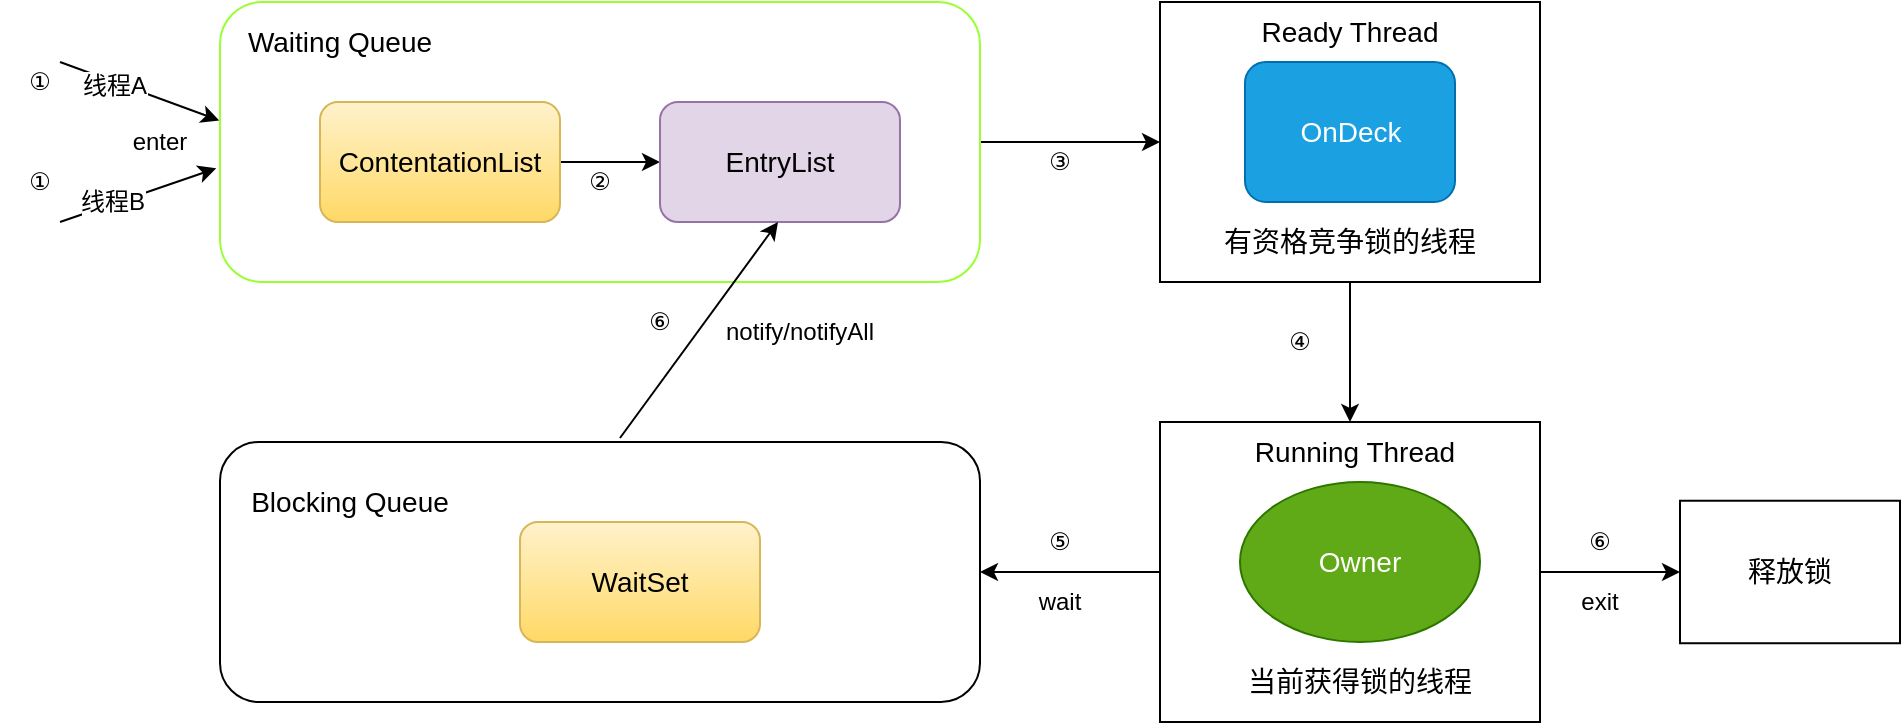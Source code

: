 <mxfile version="14.1.8" type="device"><diagram id="54U80DcKQ_4DnArp_c-U" name="第 1 页"><mxGraphModel dx="1038" dy="647" grid="1" gridSize="10" guides="1" tooltips="1" connect="1" arrows="1" fold="1" page="0" pageScale="1" pageWidth="827" pageHeight="1169" math="0" shadow="0"><root><mxCell id="0"/><mxCell id="1" parent="0"/><mxCell id="vT43q1a6Ow07wUIzVzaz-26" value="" style="edgeStyle=orthogonalEdgeStyle;rounded=0;orthogonalLoop=1;jettySize=auto;html=1;fontSize=12;" parent="1" source="vT43q1a6Ow07wUIzVzaz-2" target="vT43q1a6Ow07wUIzVzaz-7" edge="1"><mxGeometry relative="1" as="geometry"/></mxCell><mxCell id="vT43q1a6Ow07wUIzVzaz-2" value="" style="rounded=1;whiteSpace=wrap;html=1;strokeColor=#99FF33;" parent="1" vertex="1"><mxGeometry x="160" y="170" width="380" height="140" as="geometry"/></mxCell><mxCell id="vT43q1a6Ow07wUIzVzaz-24" value="" style="edgeStyle=orthogonalEdgeStyle;rounded=0;orthogonalLoop=1;jettySize=auto;html=1;fontSize=12;" parent="1" source="vT43q1a6Ow07wUIzVzaz-3" target="vT43q1a6Ow07wUIzVzaz-4" edge="1"><mxGeometry relative="1" as="geometry"/></mxCell><mxCell id="vT43q1a6Ow07wUIzVzaz-3" value="&lt;font style=&quot;font-size: 14px&quot;&gt;ContentationList&lt;/font&gt;" style="rounded=1;whiteSpace=wrap;html=1;fillColor=#fff2cc;strokeColor=#d6b656;gradientColor=#ffd966;" parent="1" vertex="1"><mxGeometry x="210" y="220" width="120" height="60" as="geometry"/></mxCell><mxCell id="vT43q1a6Ow07wUIzVzaz-4" value="&lt;font style=&quot;font-size: 14px&quot;&gt;EntryList&lt;/font&gt;" style="rounded=1;whiteSpace=wrap;html=1;fillColor=#e1d5e7;strokeColor=#9673a6;" parent="1" vertex="1"><mxGeometry x="380" y="220" width="120" height="60" as="geometry"/></mxCell><mxCell id="vT43q1a6Ow07wUIzVzaz-5" value="" style="rounded=1;whiteSpace=wrap;html=1;" parent="1" vertex="1"><mxGeometry x="160" y="390" width="380" height="130" as="geometry"/></mxCell><mxCell id="vT43q1a6Ow07wUIzVzaz-6" value="&lt;font style=&quot;font-size: 14px&quot;&gt;WaitSet&lt;/font&gt;" style="rounded=1;whiteSpace=wrap;html=1;strokeColor=#d6b656;gradientColor=#ffd966;fillColor=#fff2cc;" parent="1" vertex="1"><mxGeometry x="310" y="430" width="120" height="60" as="geometry"/></mxCell><mxCell id="vT43q1a6Ow07wUIzVzaz-29" value="" style="edgeStyle=orthogonalEdgeStyle;rounded=0;orthogonalLoop=1;jettySize=auto;html=1;fontSize=12;entryX=0.5;entryY=0;entryDx=0;entryDy=0;" parent="1" source="vT43q1a6Ow07wUIzVzaz-7" target="vT43q1a6Ow07wUIzVzaz-9" edge="1"><mxGeometry relative="1" as="geometry"><mxPoint x="728" y="370" as="targetPoint"/></mxGeometry></mxCell><mxCell id="vT43q1a6Ow07wUIzVzaz-7" value="" style="rounded=0;whiteSpace=wrap;html=1;strokeColor=#000000;glass=0;" parent="1" vertex="1"><mxGeometry x="630" y="170" width="190" height="140" as="geometry"/></mxCell><mxCell id="vT43q1a6Ow07wUIzVzaz-8" value="&lt;font style=&quot;font-size: 14px&quot;&gt;OnDeck&lt;/font&gt;" style="rounded=1;whiteSpace=wrap;html=1;strokeColor=#006EAF;fillColor=#1ba1e2;fontColor=#ffffff;" parent="1" vertex="1"><mxGeometry x="672.5" y="200" width="105" height="70" as="geometry"/></mxCell><mxCell id="vT43q1a6Ow07wUIzVzaz-33" value="" style="edgeStyle=orthogonalEdgeStyle;rounded=0;orthogonalLoop=1;jettySize=auto;html=1;fontSize=12;" parent="1" source="vT43q1a6Ow07wUIzVzaz-9" target="vT43q1a6Ow07wUIzVzaz-5" edge="1"><mxGeometry relative="1" as="geometry"/></mxCell><mxCell id="vT43q1a6Ow07wUIzVzaz-38" value="" style="edgeStyle=orthogonalEdgeStyle;rounded=0;orthogonalLoop=1;jettySize=auto;html=1;fontSize=12;" parent="1" source="vT43q1a6Ow07wUIzVzaz-9" target="vT43q1a6Ow07wUIzVzaz-37" edge="1"><mxGeometry relative="1" as="geometry"/></mxCell><mxCell id="vT43q1a6Ow07wUIzVzaz-9" value="" style="rounded=0;whiteSpace=wrap;html=1;strokeColor=#000000;shadow=0;sketch=0;glass=0;" parent="1" vertex="1"><mxGeometry x="630" y="380" width="190" height="150" as="geometry"/></mxCell><mxCell id="vT43q1a6Ow07wUIzVzaz-10" value="&lt;font style=&quot;font-size: 14px&quot;&gt;Owner&lt;/font&gt;" style="ellipse;whiteSpace=wrap;html=1;strokeColor=#2D7600;fillColor=#60a917;fontColor=#ffffff;" parent="1" vertex="1"><mxGeometry x="670" y="410" width="120" height="80" as="geometry"/></mxCell><mxCell id="vT43q1a6Ow07wUIzVzaz-11" value="&lt;font style=&quot;font-size: 14px&quot;&gt;有资格竞争锁的线程&lt;/font&gt;" style="text;html=1;strokeColor=none;fillColor=none;align=center;verticalAlign=middle;whiteSpace=wrap;rounded=0;" parent="1" vertex="1"><mxGeometry x="660" y="280" width="130" height="20" as="geometry"/></mxCell><mxCell id="vT43q1a6Ow07wUIzVzaz-12" value="&lt;font style=&quot;font-size: 14px&quot;&gt;当前获得锁的线程&lt;/font&gt;" style="text;html=1;strokeColor=none;fillColor=none;align=center;verticalAlign=middle;whiteSpace=wrap;rounded=0;shadow=0;glass=0;sketch=0;" parent="1" vertex="1"><mxGeometry x="660" y="500" width="140" height="20" as="geometry"/></mxCell><mxCell id="vT43q1a6Ow07wUIzVzaz-14" value="&lt;font style=&quot;font-size: 14px&quot;&gt;Ready Thread&lt;/font&gt;" style="text;html=1;strokeColor=none;fillColor=none;align=center;verticalAlign=middle;whiteSpace=wrap;rounded=0;shadow=0;glass=0;sketch=0;" parent="1" vertex="1"><mxGeometry x="675" y="180" width="100" height="10" as="geometry"/></mxCell><mxCell id="vT43q1a6Ow07wUIzVzaz-15" value="&lt;font style=&quot;font-size: 14px&quot;&gt;Running Thread&lt;/font&gt;" style="text;html=1;strokeColor=none;fillColor=none;align=center;verticalAlign=middle;whiteSpace=wrap;rounded=0;shadow=0;glass=0;sketch=0;" parent="1" vertex="1"><mxGeometry x="675" y="390" width="105" height="10" as="geometry"/></mxCell><mxCell id="vT43q1a6Ow07wUIzVzaz-16" value="" style="endArrow=classic;html=1;entryX=-0.001;entryY=0.423;entryDx=0;entryDy=0;entryPerimeter=0;" parent="1" target="vT43q1a6Ow07wUIzVzaz-2" edge="1"><mxGeometry width="50" height="50" relative="1" as="geometry"><mxPoint x="80" y="200" as="sourcePoint"/><mxPoint x="80" y="160" as="targetPoint"/></mxGeometry></mxCell><mxCell id="vT43q1a6Ow07wUIzVzaz-18" value="线程A" style="edgeLabel;html=1;align=center;verticalAlign=middle;resizable=0;points=[];fontSize=12;" parent="vT43q1a6Ow07wUIzVzaz-16" vertex="1" connectable="0"><mxGeometry x="-0.309" y="-2" relative="1" as="geometry"><mxPoint as="offset"/></mxGeometry></mxCell><mxCell id="vT43q1a6Ow07wUIzVzaz-17" value="" style="endArrow=classic;html=1;entryX=-0.005;entryY=0.594;entryDx=0;entryDy=0;entryPerimeter=0;" parent="1" target="vT43q1a6Ow07wUIzVzaz-2" edge="1"><mxGeometry width="50" height="50" relative="1" as="geometry"><mxPoint x="80" y="280" as="sourcePoint"/><mxPoint x="140" y="280" as="targetPoint"/></mxGeometry></mxCell><mxCell id="vT43q1a6Ow07wUIzVzaz-19" value="线程B" style="edgeLabel;html=1;align=center;verticalAlign=middle;resizable=0;points=[];fontSize=12;" parent="vT43q1a6Ow07wUIzVzaz-17" vertex="1" connectable="0"><mxGeometry x="-0.33" y="1" relative="1" as="geometry"><mxPoint as="offset"/></mxGeometry></mxCell><mxCell id="vT43q1a6Ow07wUIzVzaz-20" value="enter" style="text;html=1;strokeColor=none;fillColor=none;align=center;verticalAlign=middle;whiteSpace=wrap;rounded=0;shadow=0;glass=0;sketch=0;fontSize=12;" parent="1" vertex="1"><mxGeometry x="110" y="230" width="40" height="20" as="geometry"/></mxCell><mxCell id="vT43q1a6Ow07wUIzVzaz-21" value="①" style="text;html=1;strokeColor=none;fillColor=none;align=center;verticalAlign=middle;whiteSpace=wrap;rounded=0;shadow=0;glass=0;sketch=0;fontSize=12;" parent="1" vertex="1"><mxGeometry x="50" y="200" width="40" height="20" as="geometry"/></mxCell><mxCell id="vT43q1a6Ow07wUIzVzaz-22" value="①" style="text;html=1;strokeColor=none;fillColor=none;align=center;verticalAlign=middle;whiteSpace=wrap;rounded=0;shadow=0;glass=0;sketch=0;fontSize=12;" parent="1" vertex="1"><mxGeometry x="50" y="250" width="40" height="20" as="geometry"/></mxCell><mxCell id="vT43q1a6Ow07wUIzVzaz-23" value="&lt;font style=&quot;font-size: 14px&quot;&gt;Waiting Queue&lt;/font&gt;" style="text;html=1;strokeColor=none;fillColor=none;align=center;verticalAlign=middle;whiteSpace=wrap;rounded=0;shadow=0;glass=0;sketch=0;fontSize=12;" parent="1" vertex="1"><mxGeometry x="170" y="180" width="100" height="20" as="geometry"/></mxCell><mxCell id="vT43q1a6Ow07wUIzVzaz-25" value="②" style="text;html=1;strokeColor=none;fillColor=none;align=center;verticalAlign=middle;whiteSpace=wrap;rounded=0;shadow=0;glass=0;sketch=0;fontSize=12;" parent="1" vertex="1"><mxGeometry x="330" y="250" width="40" height="20" as="geometry"/></mxCell><mxCell id="vT43q1a6Ow07wUIzVzaz-27" value="③" style="text;html=1;strokeColor=none;fillColor=none;align=center;verticalAlign=middle;whiteSpace=wrap;rounded=0;shadow=0;glass=0;sketch=0;fontSize=12;" parent="1" vertex="1"><mxGeometry x="560" y="240" width="40" height="20" as="geometry"/></mxCell><mxCell id="vT43q1a6Ow07wUIzVzaz-30" value="④" style="text;html=1;strokeColor=none;fillColor=none;align=center;verticalAlign=middle;whiteSpace=wrap;rounded=0;shadow=0;glass=0;sketch=0;fontSize=12;" parent="1" vertex="1"><mxGeometry x="680" y="330" width="40" height="20" as="geometry"/></mxCell><mxCell id="vT43q1a6Ow07wUIzVzaz-31" value="⑥" style="text;html=1;strokeColor=none;fillColor=none;align=center;verticalAlign=middle;whiteSpace=wrap;rounded=0;shadow=0;glass=0;sketch=0;fontSize=12;" parent="1" vertex="1"><mxGeometry x="830" y="430" width="40" height="20" as="geometry"/></mxCell><mxCell id="vT43q1a6Ow07wUIzVzaz-34" value="⑤" style="text;html=1;strokeColor=none;fillColor=none;align=center;verticalAlign=middle;whiteSpace=wrap;rounded=0;shadow=0;glass=0;sketch=0;fontSize=12;" parent="1" vertex="1"><mxGeometry x="560" y="430" width="40" height="20" as="geometry"/></mxCell><mxCell id="vT43q1a6Ow07wUIzVzaz-35" value="wait" style="text;html=1;strokeColor=none;fillColor=none;align=center;verticalAlign=middle;whiteSpace=wrap;rounded=0;shadow=0;glass=0;sketch=0;fontSize=12;" parent="1" vertex="1"><mxGeometry x="560" y="460" width="40" height="20" as="geometry"/></mxCell><mxCell id="vT43q1a6Ow07wUIzVzaz-36" value="&lt;font style=&quot;font-size: 14px&quot;&gt;Blocking Queue&lt;/font&gt;" style="text;html=1;strokeColor=none;fillColor=none;align=center;verticalAlign=middle;whiteSpace=wrap;rounded=0;shadow=0;glass=0;sketch=0;fontSize=12;" parent="1" vertex="1"><mxGeometry x="170" y="410" width="110" height="20" as="geometry"/></mxCell><mxCell id="vT43q1a6Ow07wUIzVzaz-37" value="&lt;font style=&quot;font-size: 14px&quot;&gt;释放锁&lt;/font&gt;" style="rounded=0;whiteSpace=wrap;html=1;shadow=0;glass=0;sketch=0;strokeColor=#000000;fontSize=12;" parent="1" vertex="1"><mxGeometry x="890" y="419.37" width="110" height="71.25" as="geometry"/></mxCell><mxCell id="vT43q1a6Ow07wUIzVzaz-39" value="exit" style="text;html=1;strokeColor=none;fillColor=none;align=center;verticalAlign=middle;whiteSpace=wrap;rounded=0;shadow=0;glass=0;sketch=0;fontSize=12;" parent="1" vertex="1"><mxGeometry x="830" y="460" width="40" height="20" as="geometry"/></mxCell><mxCell id="vT43q1a6Ow07wUIzVzaz-41" value="" style="endArrow=classic;html=1;fontSize=12;" parent="1" edge="1"><mxGeometry width="50" height="50" relative="1" as="geometry"><mxPoint x="360" y="388" as="sourcePoint"/><mxPoint x="439" y="280" as="targetPoint"/></mxGeometry></mxCell><mxCell id="vT43q1a6Ow07wUIzVzaz-43" value="⑥" style="text;html=1;strokeColor=none;fillColor=none;align=center;verticalAlign=middle;whiteSpace=wrap;rounded=0;shadow=0;glass=0;sketch=0;fontSize=12;" parent="1" vertex="1"><mxGeometry x="360" y="320" width="40" height="20" as="geometry"/></mxCell><mxCell id="vT43q1a6Ow07wUIzVzaz-45" value="notify/notifyAll" style="text;html=1;strokeColor=none;fillColor=none;align=center;verticalAlign=middle;whiteSpace=wrap;rounded=0;shadow=0;glass=0;sketch=0;fontSize=12;" parent="1" vertex="1"><mxGeometry x="410" y="320" width="80" height="30" as="geometry"/></mxCell></root></mxGraphModel></diagram></mxfile>